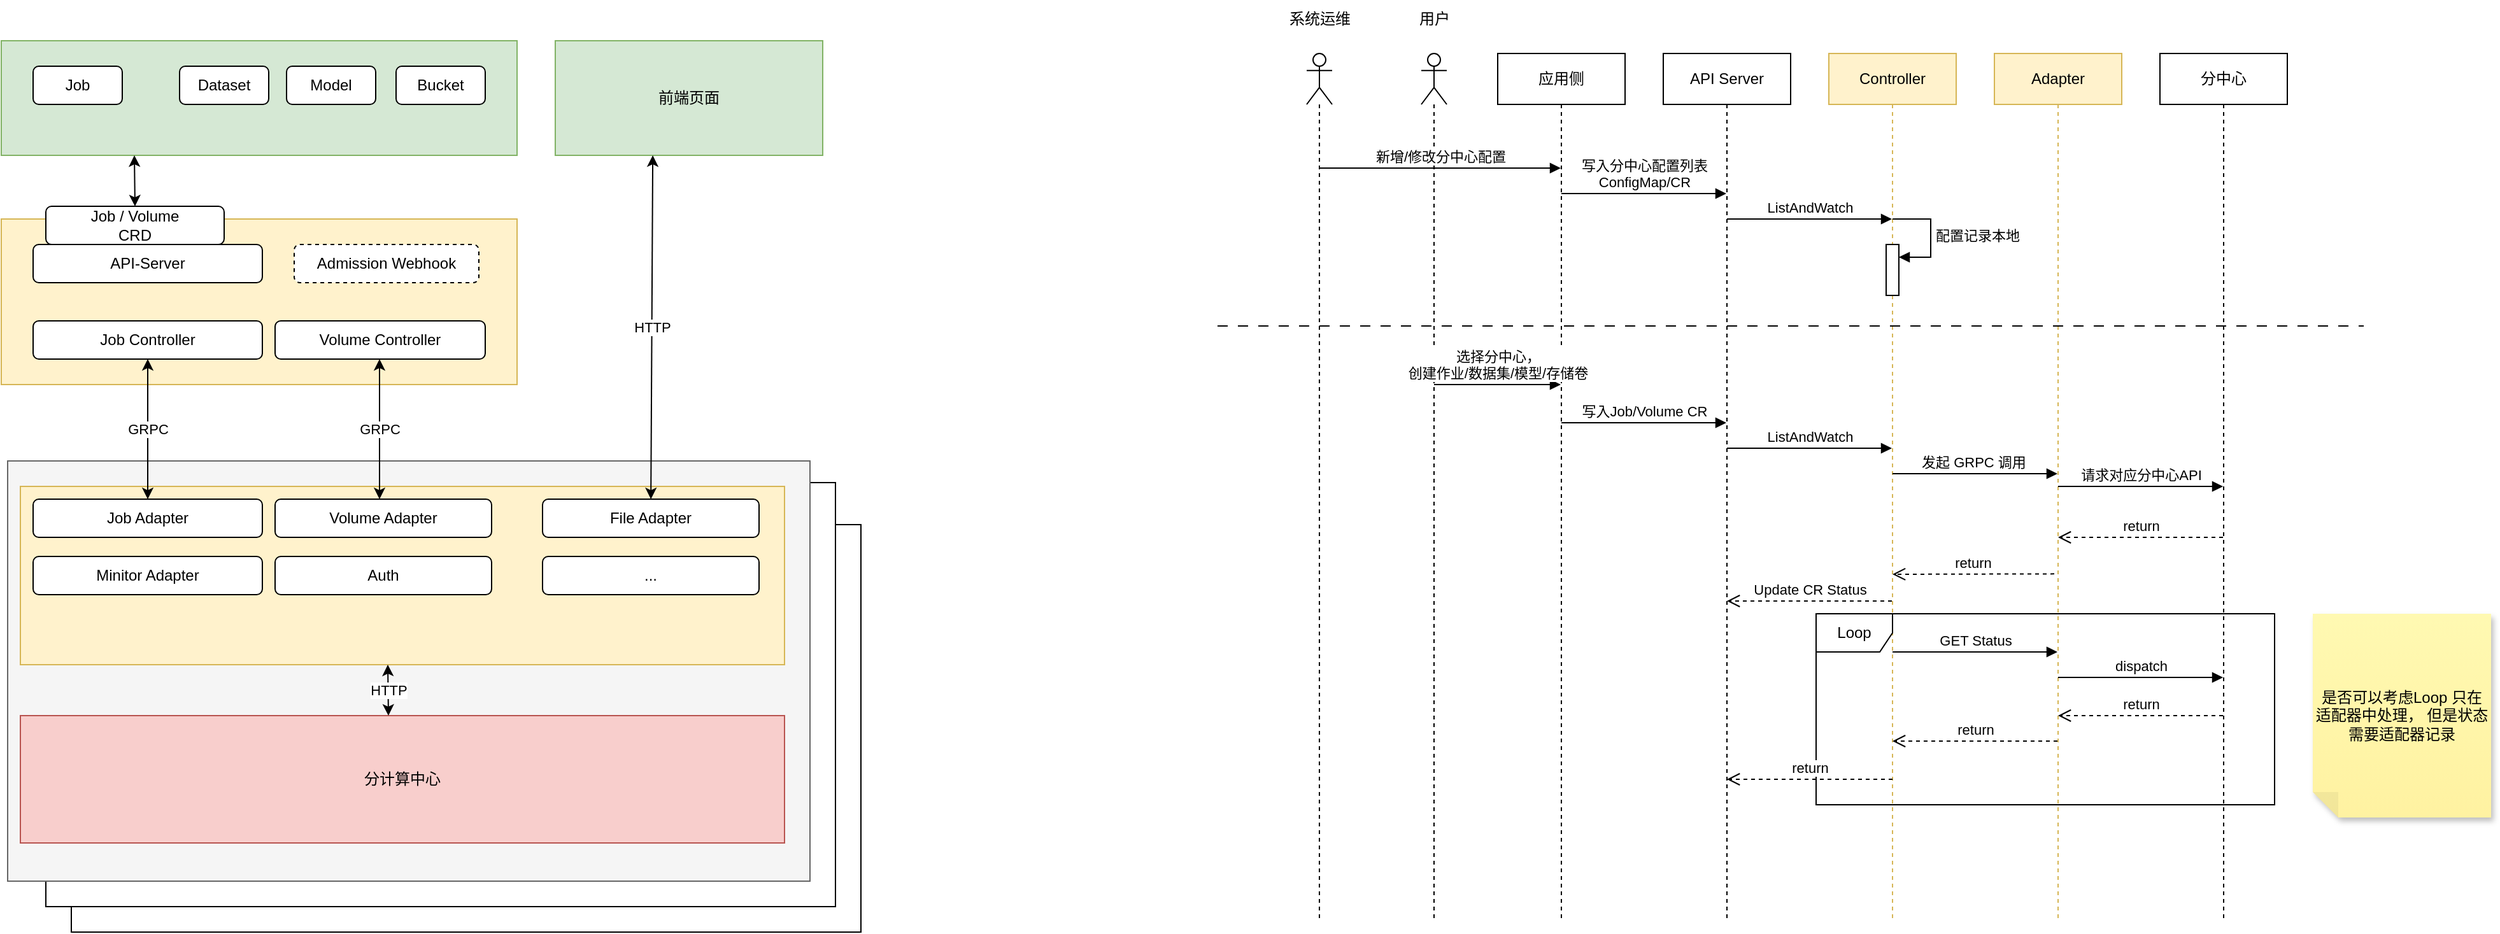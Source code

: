 <mxfile version="21.2.1" type="github">
  <diagram name="第 1 页" id="nnTXE8aStebGgGXZ9mRK">
    <mxGraphModel dx="1434" dy="756" grid="1" gridSize="10" guides="1" tooltips="1" connect="1" arrows="1" fold="1" page="1" pageScale="1" pageWidth="827" pageHeight="1169" math="0" shadow="0">
      <root>
        <mxCell id="0" />
        <mxCell id="1" parent="0" />
        <mxCell id="JSkaB0sRVsXYAGX4xq3C-35" value="" style="rounded=0;whiteSpace=wrap;html=1;" parent="1" vertex="1">
          <mxGeometry x="130" y="450" width="620" height="320" as="geometry" />
        </mxCell>
        <mxCell id="JSkaB0sRVsXYAGX4xq3C-34" value="" style="rounded=0;whiteSpace=wrap;html=1;" parent="1" vertex="1">
          <mxGeometry x="110" y="417" width="620" height="333" as="geometry" />
        </mxCell>
        <mxCell id="JSkaB0sRVsXYAGX4xq3C-24" value="" style="rounded=0;whiteSpace=wrap;html=1;glass=0;shadow=0;fillColor=#f5f5f5;fontColor=#333333;strokeColor=#666666;" parent="1" vertex="1">
          <mxGeometry x="80" y="400" width="630" height="330" as="geometry" />
        </mxCell>
        <mxCell id="JSkaB0sRVsXYAGX4xq3C-1" value="" style="rounded=0;whiteSpace=wrap;html=1;glass=0;shadow=0;fillColor=#d5e8d4;strokeColor=#82b366;align=left;" parent="1" vertex="1">
          <mxGeometry x="75" y="70" width="405" height="90" as="geometry" />
        </mxCell>
        <mxCell id="JSkaB0sRVsXYAGX4xq3C-8" value="" style="rounded=0;whiteSpace=wrap;html=1;glass=0;shadow=0;fillColor=#fff2cc;strokeColor=#d6b656;" parent="1" vertex="1">
          <mxGeometry x="75" y="210" width="405" height="130" as="geometry" />
        </mxCell>
        <mxCell id="JSkaB0sRVsXYAGX4xq3C-9" value="" style="rounded=0;whiteSpace=wrap;html=1;glass=0;shadow=0;fillColor=#fff2cc;strokeColor=#d6b656;" parent="1" vertex="1">
          <mxGeometry x="90" y="420" width="600" height="140" as="geometry" />
        </mxCell>
        <mxCell id="JSkaB0sRVsXYAGX4xq3C-10" value="Job" style="rounded=1;whiteSpace=wrap;html=1;" parent="1" vertex="1">
          <mxGeometry x="100" y="90" width="70" height="30" as="geometry" />
        </mxCell>
        <mxCell id="JSkaB0sRVsXYAGX4xq3C-12" value="Model" style="rounded=1;whiteSpace=wrap;html=1;" parent="1" vertex="1">
          <mxGeometry x="299" y="90" width="70" height="30" as="geometry" />
        </mxCell>
        <mxCell id="JSkaB0sRVsXYAGX4xq3C-13" value="API-Server" style="rounded=1;whiteSpace=wrap;html=1;" parent="1" vertex="1">
          <mxGeometry x="100" y="230" width="180" height="30" as="geometry" />
        </mxCell>
        <mxCell id="JSkaB0sRVsXYAGX4xq3C-14" value="Admission Webhook" style="rounded=1;whiteSpace=wrap;html=1;dashed=1;" parent="1" vertex="1">
          <mxGeometry x="305" y="230" width="145" height="30" as="geometry" />
        </mxCell>
        <mxCell id="JSkaB0sRVsXYAGX4xq3C-16" value="Job Controller" style="rounded=1;whiteSpace=wrap;html=1;" parent="1" vertex="1">
          <mxGeometry x="100" y="290" width="180" height="30" as="geometry" />
        </mxCell>
        <mxCell id="JSkaB0sRVsXYAGX4xq3C-17" value="Bucket" style="rounded=1;whiteSpace=wrap;html=1;" parent="1" vertex="1">
          <mxGeometry x="385" y="90" width="70" height="30" as="geometry" />
        </mxCell>
        <mxCell id="JSkaB0sRVsXYAGX4xq3C-18" value="Volume Controller" style="rounded=1;whiteSpace=wrap;html=1;" parent="1" vertex="1">
          <mxGeometry x="290" y="290" width="165" height="30" as="geometry" />
        </mxCell>
        <mxCell id="JSkaB0sRVsXYAGX4xq3C-19" value="Job Adapter" style="rounded=1;whiteSpace=wrap;html=1;" parent="1" vertex="1">
          <mxGeometry x="100" y="430" width="180" height="30" as="geometry" />
        </mxCell>
        <mxCell id="JSkaB0sRVsXYAGX4xq3C-20" value="Volume Adapter" style="rounded=1;whiteSpace=wrap;html=1;" parent="1" vertex="1">
          <mxGeometry x="290" y="430" width="170" height="30" as="geometry" />
        </mxCell>
        <mxCell id="JSkaB0sRVsXYAGX4xq3C-21" value="File Adapter" style="rounded=1;whiteSpace=wrap;html=1;" parent="1" vertex="1">
          <mxGeometry x="500" y="430" width="170" height="30" as="geometry" />
        </mxCell>
        <mxCell id="JSkaB0sRVsXYAGX4xq3C-22" value="Minitor Adapter" style="rounded=1;whiteSpace=wrap;html=1;" parent="1" vertex="1">
          <mxGeometry x="100" y="475" width="180" height="30" as="geometry" />
        </mxCell>
        <mxCell id="JSkaB0sRVsXYAGX4xq3C-23" value="Auth" style="rounded=1;whiteSpace=wrap;html=1;" parent="1" vertex="1">
          <mxGeometry x="290" y="475" width="170" height="30" as="geometry" />
        </mxCell>
        <mxCell id="JSkaB0sRVsXYAGX4xq3C-33" value="分计算中心" style="rounded=0;whiteSpace=wrap;html=1;fillColor=#f8cecc;strokeColor=#b85450;" parent="1" vertex="1">
          <mxGeometry x="90" y="600" width="600" height="100" as="geometry" />
        </mxCell>
        <mxCell id="JSkaB0sRVsXYAGX4xq3C-40" value="Job / Volume&lt;br&gt;CRD" style="rounded=1;whiteSpace=wrap;html=1;" parent="1" vertex="1">
          <mxGeometry x="110" y="200" width="140" height="30" as="geometry" />
        </mxCell>
        <mxCell id="JSkaB0sRVsXYAGX4xq3C-45" value="GRPC" style="endArrow=classic;startArrow=classic;html=1;rounded=0;exitX=0.5;exitY=0;exitDx=0;exitDy=0;" parent="1" source="JSkaB0sRVsXYAGX4xq3C-19" edge="1">
          <mxGeometry width="50" height="50" relative="1" as="geometry">
            <mxPoint x="189.5" y="380" as="sourcePoint" />
            <mxPoint x="190" y="320" as="targetPoint" />
          </mxGeometry>
        </mxCell>
        <mxCell id="JSkaB0sRVsXYAGX4xq3C-46" value="GRPC" style="endArrow=classic;startArrow=classic;html=1;rounded=0;exitX=0.5;exitY=0;exitDx=0;exitDy=0;" parent="1" edge="1">
          <mxGeometry width="50" height="50" relative="1" as="geometry">
            <mxPoint x="372" y="430" as="sourcePoint" />
            <mxPoint x="372" y="320" as="targetPoint" />
          </mxGeometry>
        </mxCell>
        <mxCell id="JSkaB0sRVsXYAGX4xq3C-47" value="HTTP" style="endArrow=classic;startArrow=classic;html=1;rounded=0;" parent="1" edge="1">
          <mxGeometry x="-0.0" width="50" height="50" relative="1" as="geometry">
            <mxPoint x="379" y="600" as="sourcePoint" />
            <mxPoint x="378.5" y="560" as="targetPoint" />
            <mxPoint as="offset" />
          </mxGeometry>
        </mxCell>
        <mxCell id="JSkaB0sRVsXYAGX4xq3C-49" value="Dataset" style="rounded=1;whiteSpace=wrap;html=1;" parent="1" vertex="1">
          <mxGeometry x="215" y="90" width="70" height="30" as="geometry" />
        </mxCell>
        <mxCell id="JSkaB0sRVsXYAGX4xq3C-50" value="前端页面" style="rounded=0;whiteSpace=wrap;html=1;glass=0;shadow=0;fillColor=#d5e8d4;strokeColor=#82b366;" parent="1" vertex="1">
          <mxGeometry x="510" y="70" width="210" height="90" as="geometry" />
        </mxCell>
        <mxCell id="JSkaB0sRVsXYAGX4xq3C-51" value="HTTP" style="endArrow=classic;startArrow=classic;html=1;rounded=0;" parent="1" source="JSkaB0sRVsXYAGX4xq3C-21" edge="1">
          <mxGeometry width="50" height="50" relative="1" as="geometry">
            <mxPoint x="586.553" y="270" as="sourcePoint" />
            <mxPoint x="586.553" y="160" as="targetPoint" />
          </mxGeometry>
        </mxCell>
        <mxCell id="JSkaB0sRVsXYAGX4xq3C-52" value="..." style="rounded=1;whiteSpace=wrap;html=1;" parent="1" vertex="1">
          <mxGeometry x="500" y="475" width="170" height="30" as="geometry" />
        </mxCell>
        <mxCell id="JSkaB0sRVsXYAGX4xq3C-54" value="" style="endArrow=classic;startArrow=classic;html=1;rounded=0;" parent="1" edge="1">
          <mxGeometry width="50" height="50" relative="1" as="geometry">
            <mxPoint x="180" y="200" as="sourcePoint" />
            <mxPoint x="179.5" y="160" as="targetPoint" />
          </mxGeometry>
        </mxCell>
        <mxCell id="JSkaB0sRVsXYAGX4xq3C-55" value="应用侧" style="shape=umlLifeline;perimeter=lifelinePerimeter;whiteSpace=wrap;html=1;container=1;dropTarget=0;collapsible=0;recursiveResize=0;outlineConnect=0;portConstraint=eastwest;newEdgeStyle={&quot;edgeStyle&quot;:&quot;elbowEdgeStyle&quot;,&quot;elbow&quot;:&quot;vertical&quot;,&quot;curved&quot;:0,&quot;rounded&quot;:0};" parent="1" vertex="1">
          <mxGeometry x="1250" y="80" width="100" height="680" as="geometry" />
        </mxCell>
        <mxCell id="JSkaB0sRVsXYAGX4xq3C-56" value="" style="shape=umlLifeline;perimeter=lifelinePerimeter;whiteSpace=wrap;html=1;container=1;dropTarget=0;collapsible=0;recursiveResize=0;outlineConnect=0;portConstraint=eastwest;newEdgeStyle={&quot;edgeStyle&quot;:&quot;elbowEdgeStyle&quot;,&quot;elbow&quot;:&quot;vertical&quot;,&quot;curved&quot;:0,&quot;rounded&quot;:0};participant=umlActor;" parent="1" vertex="1">
          <mxGeometry x="1100" y="80" width="20" height="680" as="geometry" />
        </mxCell>
        <mxCell id="JSkaB0sRVsXYAGX4xq3C-57" value="API Server" style="shape=umlLifeline;perimeter=lifelinePerimeter;whiteSpace=wrap;html=1;container=1;dropTarget=0;collapsible=0;recursiveResize=0;outlineConnect=0;portConstraint=eastwest;newEdgeStyle={&quot;edgeStyle&quot;:&quot;elbowEdgeStyle&quot;,&quot;elbow&quot;:&quot;vertical&quot;,&quot;curved&quot;:0,&quot;rounded&quot;:0};" parent="1" vertex="1">
          <mxGeometry x="1380" y="80" width="100" height="680" as="geometry" />
        </mxCell>
        <mxCell id="JSkaB0sRVsXYAGX4xq3C-58" value="Controller" style="shape=umlLifeline;perimeter=lifelinePerimeter;whiteSpace=wrap;html=1;container=1;dropTarget=0;collapsible=0;recursiveResize=0;outlineConnect=0;portConstraint=eastwest;newEdgeStyle={&quot;edgeStyle&quot;:&quot;elbowEdgeStyle&quot;,&quot;elbow&quot;:&quot;vertical&quot;,&quot;curved&quot;:0,&quot;rounded&quot;:0};fillColor=#fff2cc;strokeColor=#d6b656;" parent="1" vertex="1">
          <mxGeometry x="1510" y="80" width="100" height="680" as="geometry" />
        </mxCell>
        <mxCell id="JSkaB0sRVsXYAGX4xq3C-59" value="Adapter" style="shape=umlLifeline;perimeter=lifelinePerimeter;whiteSpace=wrap;html=1;container=1;dropTarget=0;collapsible=0;recursiveResize=0;outlineConnect=0;portConstraint=eastwest;newEdgeStyle={&quot;edgeStyle&quot;:&quot;elbowEdgeStyle&quot;,&quot;elbow&quot;:&quot;vertical&quot;,&quot;curved&quot;:0,&quot;rounded&quot;:0};fillColor=#fff2cc;strokeColor=#d6b656;" parent="1" vertex="1">
          <mxGeometry x="1640" y="80" width="100" height="680" as="geometry" />
        </mxCell>
        <mxCell id="JSkaB0sRVsXYAGX4xq3C-60" value="分中心" style="shape=umlLifeline;perimeter=lifelinePerimeter;whiteSpace=wrap;html=1;container=1;dropTarget=0;collapsible=0;recursiveResize=0;outlineConnect=0;portConstraint=eastwest;newEdgeStyle={&quot;edgeStyle&quot;:&quot;elbowEdgeStyle&quot;,&quot;elbow&quot;:&quot;vertical&quot;,&quot;curved&quot;:0,&quot;rounded&quot;:0};" parent="1" vertex="1">
          <mxGeometry x="1770" y="80" width="100" height="680" as="geometry" />
        </mxCell>
        <mxCell id="JSkaB0sRVsXYAGX4xq3C-62" value="" style="shape=umlLifeline;perimeter=lifelinePerimeter;whiteSpace=wrap;html=1;container=1;dropTarget=0;collapsible=0;recursiveResize=0;outlineConnect=0;portConstraint=eastwest;newEdgeStyle={&quot;edgeStyle&quot;:&quot;elbowEdgeStyle&quot;,&quot;elbow&quot;:&quot;vertical&quot;,&quot;curved&quot;:0,&quot;rounded&quot;:0};participant=umlActor;" parent="1" vertex="1">
          <mxGeometry x="1190" y="80" width="20" height="680" as="geometry" />
        </mxCell>
        <mxCell id="JSkaB0sRVsXYAGX4xq3C-63" value="新增/修改分中心配置" style="html=1;verticalAlign=bottom;endArrow=block;edgeStyle=elbowEdgeStyle;elbow=vertical;curved=0;rounded=0;" parent="1" target="JSkaB0sRVsXYAGX4xq3C-55" edge="1">
          <mxGeometry width="80" relative="1" as="geometry">
            <mxPoint x="1110" y="170" as="sourcePoint" />
            <mxPoint x="1190" y="170" as="targetPoint" />
          </mxGeometry>
        </mxCell>
        <mxCell id="JSkaB0sRVsXYAGX4xq3C-64" value="系统运维" style="text;html=1;align=center;verticalAlign=middle;resizable=0;points=[];autosize=1;strokeColor=none;fillColor=none;" parent="1" vertex="1">
          <mxGeometry x="1075" y="38" width="70" height="30" as="geometry" />
        </mxCell>
        <mxCell id="JSkaB0sRVsXYAGX4xq3C-65" value="用户" style="text;html=1;align=center;verticalAlign=middle;resizable=0;points=[];autosize=1;strokeColor=none;fillColor=none;" parent="1" vertex="1">
          <mxGeometry x="1175" y="38" width="50" height="30" as="geometry" />
        </mxCell>
        <mxCell id="JSkaB0sRVsXYAGX4xq3C-66" value="写入分中心配置列表&lt;br&gt;ConfigMap/CR" style="html=1;verticalAlign=bottom;endArrow=block;edgeStyle=elbowEdgeStyle;elbow=vertical;curved=0;rounded=0;" parent="1" target="JSkaB0sRVsXYAGX4xq3C-57" edge="1">
          <mxGeometry width="80" relative="1" as="geometry">
            <mxPoint x="1300" y="190" as="sourcePoint" />
            <mxPoint x="1380" y="190" as="targetPoint" />
          </mxGeometry>
        </mxCell>
        <mxCell id="JSkaB0sRVsXYAGX4xq3C-67" value="ListAndWatch" style="html=1;verticalAlign=bottom;endArrow=block;edgeStyle=elbowEdgeStyle;elbow=vertical;curved=0;rounded=0;" parent="1" target="JSkaB0sRVsXYAGX4xq3C-58" edge="1">
          <mxGeometry width="80" relative="1" as="geometry">
            <mxPoint x="1430" y="210" as="sourcePoint" />
            <mxPoint x="1510" y="210" as="targetPoint" />
          </mxGeometry>
        </mxCell>
        <mxCell id="JSkaB0sRVsXYAGX4xq3C-68" value="" style="html=1;points=[];perimeter=orthogonalPerimeter;outlineConnect=0;targetShapes=umlLifeline;portConstraint=eastwest;newEdgeStyle={&quot;edgeStyle&quot;:&quot;elbowEdgeStyle&quot;,&quot;elbow&quot;:&quot;vertical&quot;,&quot;curved&quot;:0,&quot;rounded&quot;:0};" parent="1" vertex="1">
          <mxGeometry x="1555" y="230" width="10" height="40" as="geometry" />
        </mxCell>
        <mxCell id="JSkaB0sRVsXYAGX4xq3C-69" value="配置记录本地" style="html=1;align=left;spacingLeft=2;endArrow=block;rounded=0;edgeStyle=orthogonalEdgeStyle;curved=0;rounded=0;" parent="1" target="JSkaB0sRVsXYAGX4xq3C-68" edge="1">
          <mxGeometry relative="1" as="geometry">
            <mxPoint x="1560" y="210" as="sourcePoint" />
            <Array as="points">
              <mxPoint x="1590" y="240" />
            </Array>
          </mxGeometry>
        </mxCell>
        <mxCell id="JSkaB0sRVsXYAGX4xq3C-71" value="" style="line;strokeWidth=1;fillColor=none;align=left;verticalAlign=middle;spacingTop=-1;spacingLeft=3;spacingRight=3;rotatable=0;labelPosition=right;points=[];portConstraint=eastwest;strokeColor=inherit;dashed=1;dashPattern=8 8;" parent="1" vertex="1">
          <mxGeometry x="1030" y="290" width="900" height="8" as="geometry" />
        </mxCell>
        <mxCell id="JSkaB0sRVsXYAGX4xq3C-72" value="选择分中心，&lt;br&gt;创建作业/数据集/模型/存储卷" style="html=1;verticalAlign=bottom;endArrow=block;edgeStyle=elbowEdgeStyle;elbow=vertical;curved=0;rounded=0;" parent="1" target="JSkaB0sRVsXYAGX4xq3C-55" edge="1">
          <mxGeometry width="80" relative="1" as="geometry">
            <mxPoint x="1200" y="340" as="sourcePoint" />
            <mxPoint x="1280" y="340" as="targetPoint" />
          </mxGeometry>
        </mxCell>
        <mxCell id="JSkaB0sRVsXYAGX4xq3C-73" value="写入Job/Volume CR" style="html=1;verticalAlign=bottom;endArrow=block;edgeStyle=elbowEdgeStyle;elbow=vertical;curved=0;rounded=0;" parent="1" target="JSkaB0sRVsXYAGX4xq3C-57" edge="1">
          <mxGeometry width="80" relative="1" as="geometry">
            <mxPoint x="1300" y="370" as="sourcePoint" />
            <mxPoint x="1380" y="370" as="targetPoint" />
          </mxGeometry>
        </mxCell>
        <mxCell id="JSkaB0sRVsXYAGX4xq3C-74" value="ListAndWatch" style="html=1;verticalAlign=bottom;endArrow=block;edgeStyle=elbowEdgeStyle;elbow=vertical;curved=0;rounded=0;" parent="1" target="JSkaB0sRVsXYAGX4xq3C-58" edge="1">
          <mxGeometry width="80" relative="1" as="geometry">
            <mxPoint x="1430" y="390" as="sourcePoint" />
            <mxPoint x="1510" y="390" as="targetPoint" />
          </mxGeometry>
        </mxCell>
        <mxCell id="JSkaB0sRVsXYAGX4xq3C-75" value="发起 GRPC 调用&amp;nbsp;" style="html=1;verticalAlign=bottom;endArrow=block;edgeStyle=elbowEdgeStyle;elbow=vertical;curved=0;rounded=0;" parent="1" target="JSkaB0sRVsXYAGX4xq3C-59" edge="1">
          <mxGeometry width="80" relative="1" as="geometry">
            <mxPoint x="1560" y="410" as="sourcePoint" />
            <mxPoint x="1640" y="410" as="targetPoint" />
          </mxGeometry>
        </mxCell>
        <mxCell id="JSkaB0sRVsXYAGX4xq3C-76" value="请求对应分中心API" style="html=1;verticalAlign=bottom;endArrow=block;edgeStyle=elbowEdgeStyle;elbow=vertical;curved=0;rounded=0;" parent="1" source="JSkaB0sRVsXYAGX4xq3C-59" target="JSkaB0sRVsXYAGX4xq3C-60" edge="1">
          <mxGeometry width="80" relative="1" as="geometry">
            <mxPoint x="1700" y="430" as="sourcePoint" />
            <mxPoint x="1780" y="430" as="targetPoint" />
          </mxGeometry>
        </mxCell>
        <mxCell id="JSkaB0sRVsXYAGX4xq3C-77" value="return" style="html=1;verticalAlign=bottom;endArrow=open;dashed=1;endSize=8;edgeStyle=elbowEdgeStyle;elbow=vertical;curved=0;rounded=0;entryX=0.5;entryY=0.559;entryDx=0;entryDy=0;entryPerimeter=0;" parent="1" source="JSkaB0sRVsXYAGX4xq3C-60" target="JSkaB0sRVsXYAGX4xq3C-59" edge="1">
          <mxGeometry relative="1" as="geometry">
            <mxPoint x="1780" y="460" as="sourcePoint" />
            <mxPoint x="1700" y="460" as="targetPoint" />
          </mxGeometry>
        </mxCell>
        <mxCell id="JSkaB0sRVsXYAGX4xq3C-78" value="return" style="html=1;verticalAlign=bottom;endArrow=open;dashed=1;endSize=8;edgeStyle=elbowEdgeStyle;elbow=vertical;curved=0;rounded=0;exitX=0.47;exitY=0.601;exitDx=0;exitDy=0;exitPerimeter=0;" parent="1" source="JSkaB0sRVsXYAGX4xq3C-59" edge="1">
          <mxGeometry relative="1" as="geometry">
            <mxPoint x="1680" y="490" as="sourcePoint" />
            <mxPoint x="1560" y="489.5" as="targetPoint" />
          </mxGeometry>
        </mxCell>
        <mxCell id="JSkaB0sRVsXYAGX4xq3C-79" value="Update CR Status" style="html=1;verticalAlign=bottom;endArrow=open;dashed=1;endSize=8;edgeStyle=elbowEdgeStyle;elbow=vertical;curved=0;rounded=0;" parent="1" source="JSkaB0sRVsXYAGX4xq3C-58" edge="1">
          <mxGeometry relative="1" as="geometry">
            <mxPoint x="1510" y="510" as="sourcePoint" />
            <mxPoint x="1430" y="510" as="targetPoint" />
          </mxGeometry>
        </mxCell>
        <mxCell id="JSkaB0sRVsXYAGX4xq3C-81" value="GET Status" style="html=1;verticalAlign=bottom;endArrow=block;edgeStyle=elbowEdgeStyle;elbow=vertical;curved=0;rounded=0;" parent="1" target="JSkaB0sRVsXYAGX4xq3C-59" edge="1">
          <mxGeometry width="80" relative="1" as="geometry">
            <mxPoint x="1560" y="550" as="sourcePoint" />
            <mxPoint x="1640" y="550" as="targetPoint" />
          </mxGeometry>
        </mxCell>
        <mxCell id="JSkaB0sRVsXYAGX4xq3C-83" value="Loop" style="shape=umlFrame;whiteSpace=wrap;html=1;pointerEvents=0;" parent="1" vertex="1">
          <mxGeometry x="1500" y="520" width="360" height="150" as="geometry" />
        </mxCell>
        <mxCell id="JSkaB0sRVsXYAGX4xq3C-84" value="dispatch" style="html=1;verticalAlign=bottom;endArrow=block;edgeStyle=elbowEdgeStyle;elbow=vertical;curved=0;rounded=0;" parent="1" target="JSkaB0sRVsXYAGX4xq3C-60" edge="1">
          <mxGeometry width="80" relative="1" as="geometry">
            <mxPoint x="1690" y="570" as="sourcePoint" />
            <mxPoint x="1770" y="570" as="targetPoint" />
          </mxGeometry>
        </mxCell>
        <mxCell id="JSkaB0sRVsXYAGX4xq3C-85" value="return" style="html=1;verticalAlign=bottom;endArrow=open;dashed=1;endSize=8;edgeStyle=elbowEdgeStyle;elbow=vertical;curved=0;rounded=0;" parent="1" source="JSkaB0sRVsXYAGX4xq3C-60" edge="1">
          <mxGeometry relative="1" as="geometry">
            <mxPoint x="1770" y="600" as="sourcePoint" />
            <mxPoint x="1690" y="600" as="targetPoint" />
          </mxGeometry>
        </mxCell>
        <mxCell id="JSkaB0sRVsXYAGX4xq3C-86" value="return" style="html=1;verticalAlign=bottom;endArrow=open;dashed=1;endSize=8;edgeStyle=elbowEdgeStyle;elbow=vertical;curved=0;rounded=0;" parent="1" source="JSkaB0sRVsXYAGX4xq3C-59" edge="1">
          <mxGeometry relative="1" as="geometry">
            <mxPoint x="1640" y="620" as="sourcePoint" />
            <mxPoint x="1560" y="620" as="targetPoint" />
          </mxGeometry>
        </mxCell>
        <mxCell id="JSkaB0sRVsXYAGX4xq3C-88" value="是否可以考虑Loop 只在 适配器中处理， 但是状态需要适配器记录" style="shape=note;whiteSpace=wrap;html=1;backgroundOutline=1;fontColor=#000000;darkOpacity=0.05;fillColor=#FFF9B2;strokeColor=none;fillStyle=solid;direction=west;gradientDirection=north;gradientColor=#FFF2A1;shadow=1;size=20;pointerEvents=1;" parent="1" vertex="1">
          <mxGeometry x="1890" y="520" width="140" height="160" as="geometry" />
        </mxCell>
        <mxCell id="JSkaB0sRVsXYAGX4xq3C-91" value="return" style="html=1;verticalAlign=bottom;endArrow=open;dashed=1;endSize=8;edgeStyle=elbowEdgeStyle;elbow=vertical;curved=0;rounded=0;" parent="1" target="JSkaB0sRVsXYAGX4xq3C-57" edge="1">
          <mxGeometry relative="1" as="geometry">
            <mxPoint x="1560" y="650" as="sourcePoint" />
            <mxPoint x="1480" y="650" as="targetPoint" />
          </mxGeometry>
        </mxCell>
      </root>
    </mxGraphModel>
  </diagram>
</mxfile>
